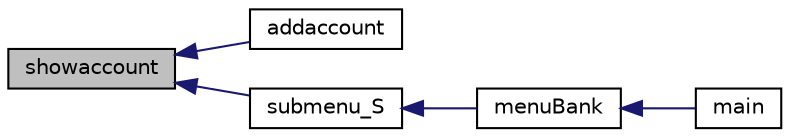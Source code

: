 digraph "showaccount"
{
 // INTERACTIVE_SVG=YES
  edge [fontname="Helvetica",fontsize="10",labelfontname="Helvetica",labelfontsize="10"];
  node [fontname="Helvetica",fontsize="10",shape=record];
  rankdir="LR";
  Node1 [label="showaccount",height=0.2,width=0.4,color="black", fillcolor="grey75", style="filled" fontcolor="black"];
  Node1 -> Node2 [dir="back",color="midnightblue",fontsize="10",style="solid",fontname="Helvetica"];
  Node2 [label="addaccount",height=0.2,width=0.4,color="black", fillcolor="white", style="filled",URL="$d0/d1b/gaspump_8cpp.html#aecccb5bbadd5db833b9f62ebbf853a5e"];
  Node1 -> Node3 [dir="back",color="midnightblue",fontsize="10",style="solid",fontname="Helvetica"];
  Node3 [label="submenu_S",height=0.2,width=0.4,color="black", fillcolor="white", style="filled",URL="$d2/d95/bank_utils_8cpp.html#ae9286ef6e2af70d6ca5e302c60d6d54c"];
  Node3 -> Node4 [dir="back",color="midnightblue",fontsize="10",style="solid",fontname="Helvetica"];
  Node4 [label="menuBank",height=0.2,width=0.4,color="black", fillcolor="white", style="filled",URL="$d2/d95/bank_utils_8cpp.html#a27f60f9f070d925098569a02b0ddcf09"];
  Node4 -> Node5 [dir="back",color="midnightblue",fontsize="10",style="solid",fontname="Helvetica"];
  Node5 [label="main",height=0.2,width=0.4,color="black", fillcolor="white", style="filled",URL="$d7/de1/bank_8cpp.html#a0ddf1224851353fc92bfbff6f499fa97"];
}
